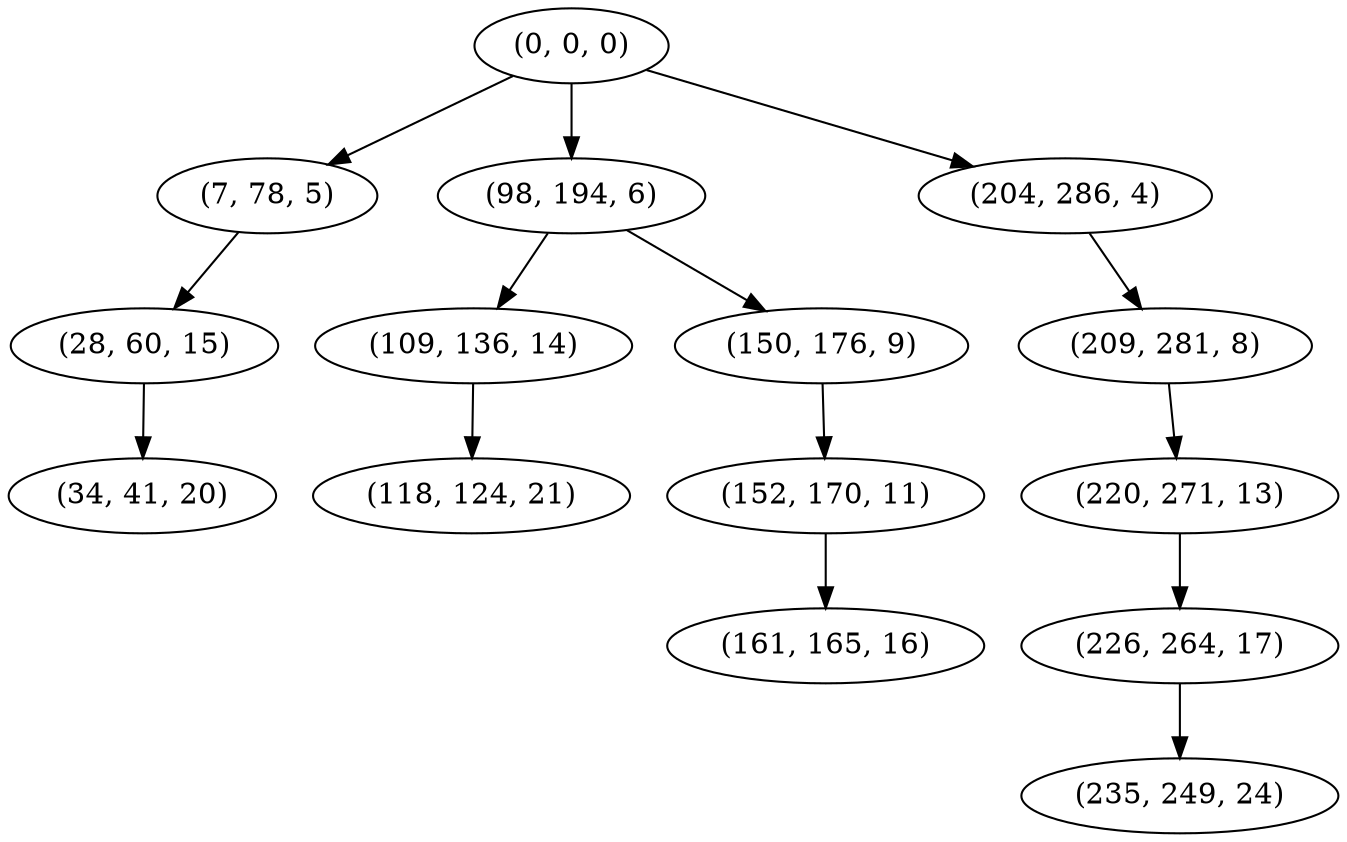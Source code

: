 digraph tree {
    "(0, 0, 0)";
    "(7, 78, 5)";
    "(28, 60, 15)";
    "(34, 41, 20)";
    "(98, 194, 6)";
    "(109, 136, 14)";
    "(118, 124, 21)";
    "(150, 176, 9)";
    "(152, 170, 11)";
    "(161, 165, 16)";
    "(204, 286, 4)";
    "(209, 281, 8)";
    "(220, 271, 13)";
    "(226, 264, 17)";
    "(235, 249, 24)";
    "(0, 0, 0)" -> "(7, 78, 5)";
    "(0, 0, 0)" -> "(98, 194, 6)";
    "(0, 0, 0)" -> "(204, 286, 4)";
    "(7, 78, 5)" -> "(28, 60, 15)";
    "(28, 60, 15)" -> "(34, 41, 20)";
    "(98, 194, 6)" -> "(109, 136, 14)";
    "(98, 194, 6)" -> "(150, 176, 9)";
    "(109, 136, 14)" -> "(118, 124, 21)";
    "(150, 176, 9)" -> "(152, 170, 11)";
    "(152, 170, 11)" -> "(161, 165, 16)";
    "(204, 286, 4)" -> "(209, 281, 8)";
    "(209, 281, 8)" -> "(220, 271, 13)";
    "(220, 271, 13)" -> "(226, 264, 17)";
    "(226, 264, 17)" -> "(235, 249, 24)";
}
